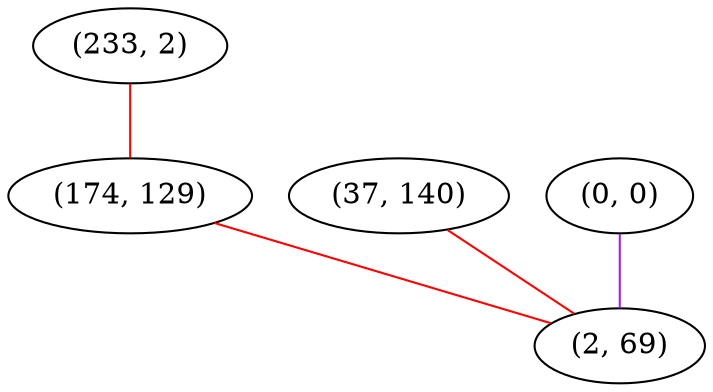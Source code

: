 graph "" {
"(233, 2)";
"(37, 140)";
"(0, 0)";
"(174, 129)";
"(2, 69)";
"(233, 2)" -- "(174, 129)"  [color=red, key=0, weight=1];
"(37, 140)" -- "(2, 69)"  [color=red, key=0, weight=1];
"(0, 0)" -- "(2, 69)"  [color=purple, key=0, weight=4];
"(174, 129)" -- "(2, 69)"  [color=red, key=0, weight=1];
}
